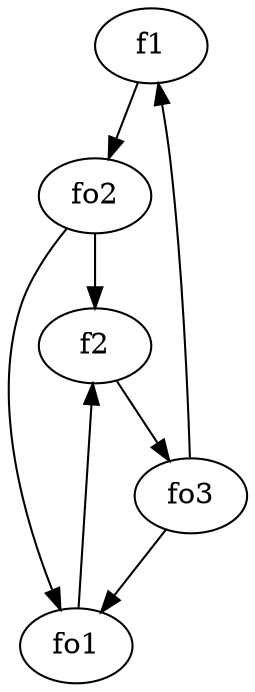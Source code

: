 strict digraph  {
f1;
f2;
fo1;
fo2;
fo3;
f1 -> fo2  [weight=2];
f2 -> fo3  [weight=2];
fo1 -> f2  [weight=2];
fo2 -> fo1  [weight=2];
fo2 -> f2  [weight=2];
fo3 -> f1  [weight=2];
fo3 -> fo1  [weight=2];
}
